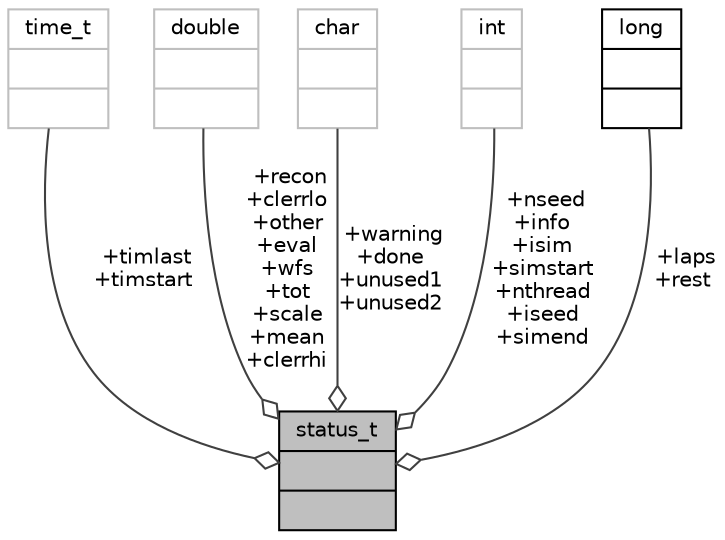 digraph "status_t"
{
 // INTERACTIVE_SVG=YES
  bgcolor="transparent";
  edge [fontname="Helvetica",fontsize="10",labelfontname="Helvetica",labelfontsize="10"];
  node [fontname="Helvetica",fontsize="10",shape=record];
  Node1 [label="{status_t\n||}",height=0.2,width=0.4,color="black", fillcolor="grey75", style="filled", fontcolor="black"];
  Node2 -> Node1 [color="grey25",fontsize="10",style="solid",label=" +timlast\n+timstart" ,arrowhead="odiamond",fontname="Helvetica"];
  Node2 [label="{time_t\n||}",height=0.2,width=0.4,color="grey75"];
  Node3 -> Node1 [color="grey25",fontsize="10",style="solid",label=" +recon\n+clerrlo\n+other\n+eval\n+wfs\n+tot\n+scale\n+mean\n+clerrhi" ,arrowhead="odiamond",fontname="Helvetica"];
  Node3 [label="{double\n||}",height=0.2,width=0.4,color="grey75"];
  Node4 -> Node1 [color="grey25",fontsize="10",style="solid",label=" +warning\n+done\n+unused1\n+unused2" ,arrowhead="odiamond",fontname="Helvetica"];
  Node4 [label="{char\n||}",height=0.2,width=0.4,color="grey75"];
  Node5 -> Node1 [color="grey25",fontsize="10",style="solid",label=" +nseed\n+info\n+isim\n+simstart\n+nthread\n+iseed\n+simend" ,arrowhead="odiamond",fontname="Helvetica"];
  Node5 [label="{int\n||}",height=0.2,width=0.4,color="grey75"];
  Node6 -> Node1 [color="grey25",fontsize="10",style="solid",label=" +laps\n+rest" ,arrowhead="odiamond",fontname="Helvetica"];
  Node6 [label="{long\n||}",height=0.2,width=0.4,color="black",URL="$classlong.html"];
}
